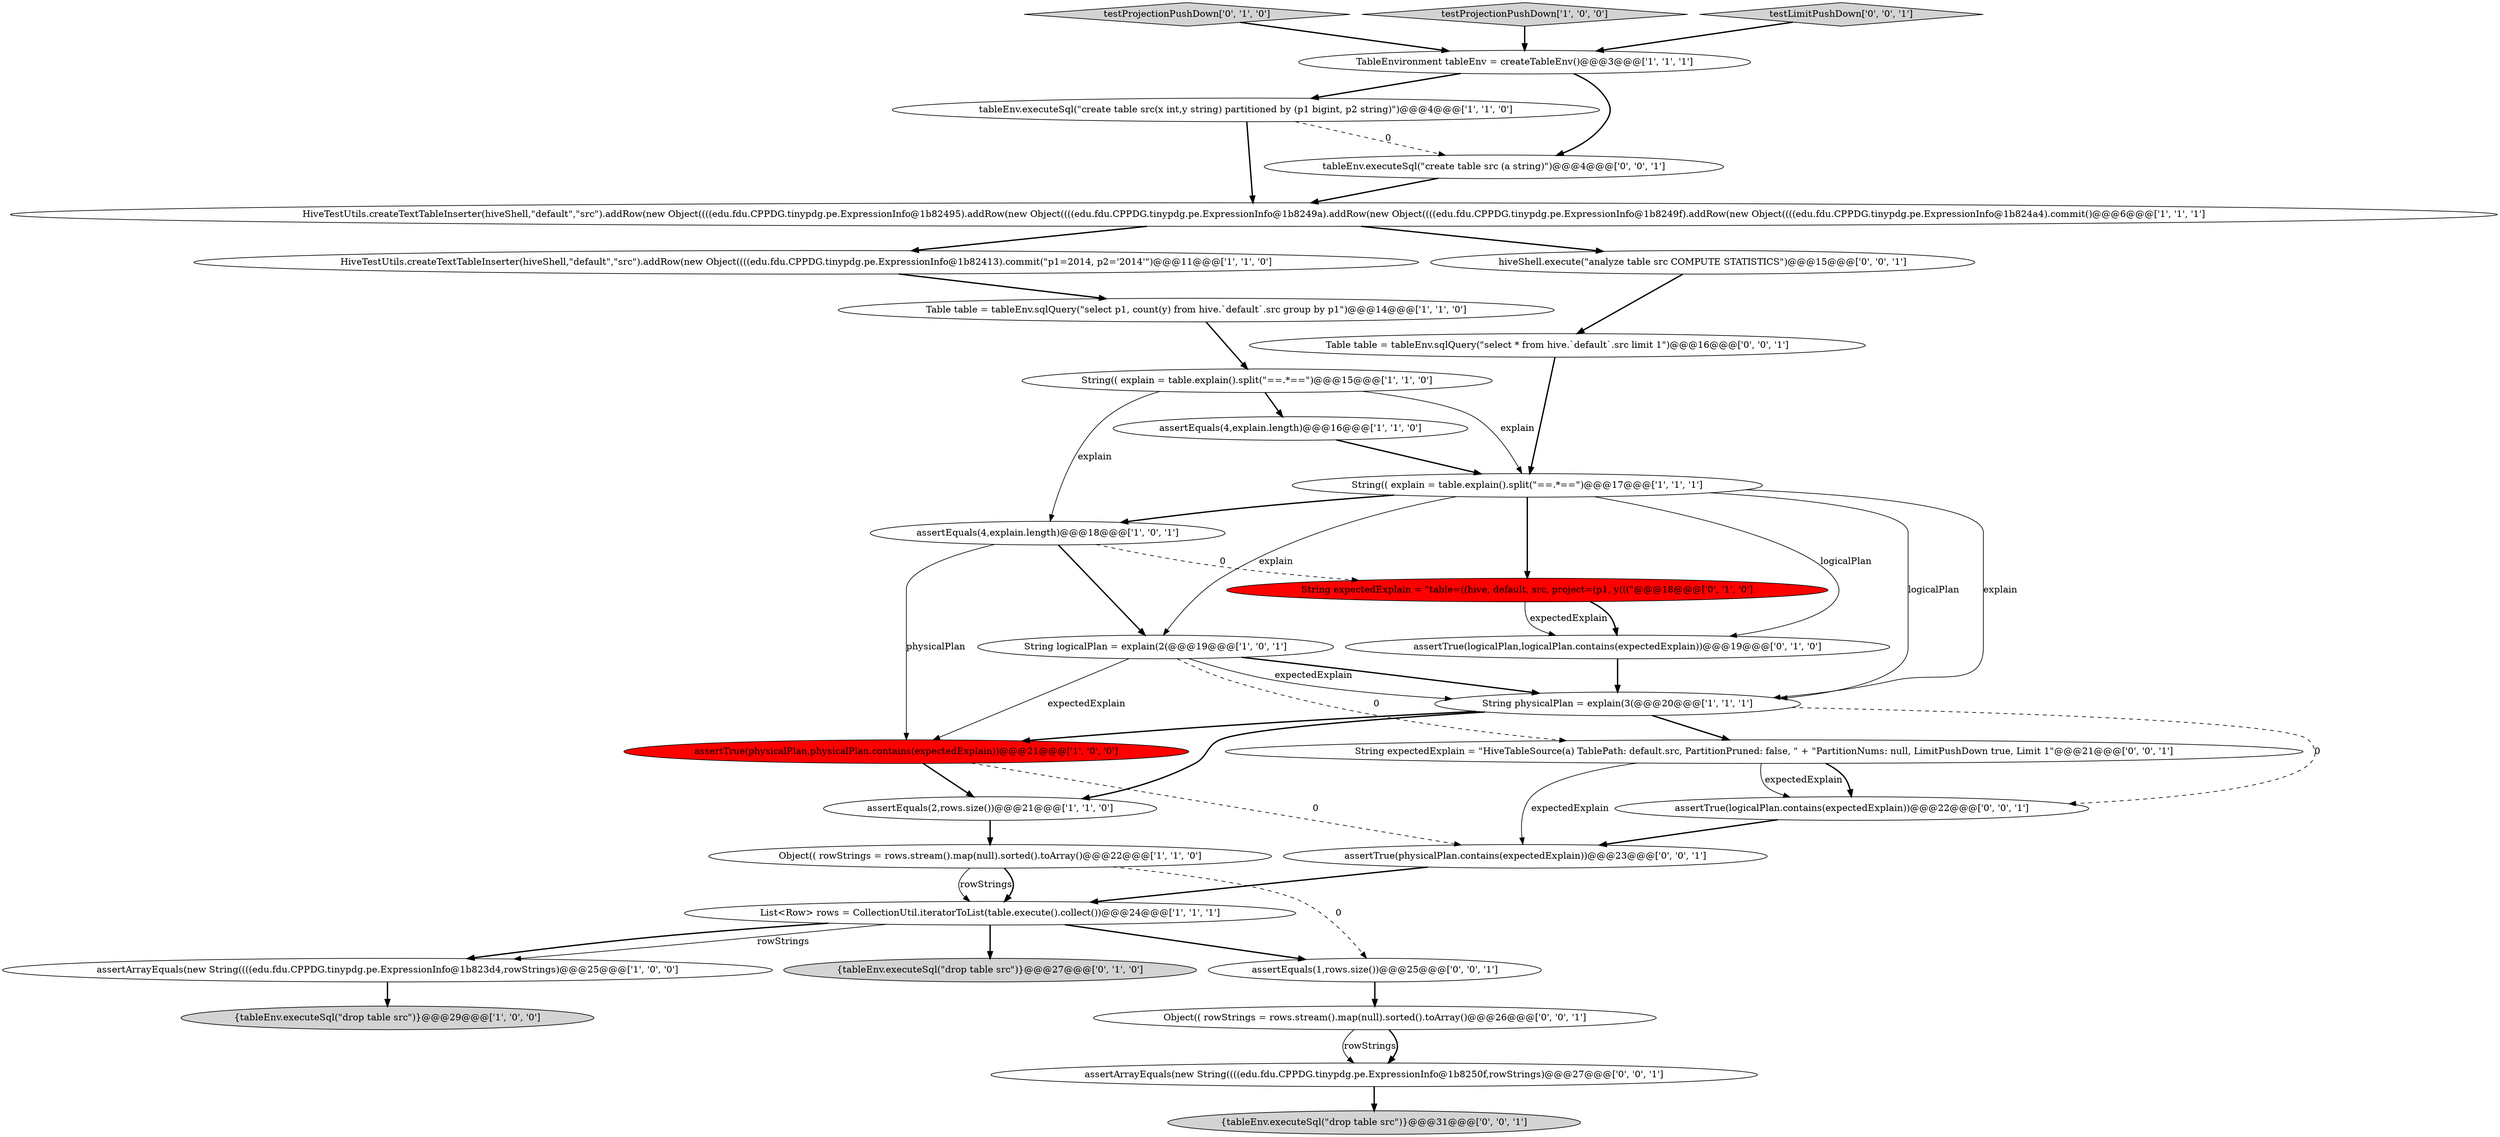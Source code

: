 digraph {
19 [style = filled, label = "{tableEnv.executeSql(\"drop table src\")}@@@27@@@['0', '1', '0']", fillcolor = lightgray, shape = ellipse image = "AAA0AAABBB2BBB"];
17 [style = filled, label = "HiveTestUtils.createTextTableInserter(hiveShell,\"default\",\"src\").addRow(new Object((((edu.fdu.CPPDG.tinypdg.pe.ExpressionInfo@1b82495).addRow(new Object((((edu.fdu.CPPDG.tinypdg.pe.ExpressionInfo@1b8249a).addRow(new Object((((edu.fdu.CPPDG.tinypdg.pe.ExpressionInfo@1b8249f).addRow(new Object((((edu.fdu.CPPDG.tinypdg.pe.ExpressionInfo@1b824a4).commit()@@@6@@@['1', '1', '1']", fillcolor = white, shape = ellipse image = "AAA0AAABBB1BBB"];
6 [style = filled, label = "tableEnv.executeSql(\"create table src(x int,y string) partitioned by (p1 bigint, p2 string)\")@@@4@@@['1', '1', '0']", fillcolor = white, shape = ellipse image = "AAA0AAABBB1BBB"];
11 [style = filled, label = "assertTrue(physicalPlan,physicalPlan.contains(expectedExplain))@@@21@@@['1', '0', '0']", fillcolor = red, shape = ellipse image = "AAA1AAABBB1BBB"];
20 [style = filled, label = "testProjectionPushDown['0', '1', '0']", fillcolor = lightgray, shape = diamond image = "AAA0AAABBB2BBB"];
4 [style = filled, label = "assertArrayEquals(new String((((edu.fdu.CPPDG.tinypdg.pe.ExpressionInfo@1b823d4,rowStrings)@@@25@@@['1', '0', '0']", fillcolor = white, shape = ellipse image = "AAA0AAABBB1BBB"];
2 [style = filled, label = "Object(( rowStrings = rows.stream().map(null).sorted().toArray()@@@22@@@['1', '1', '0']", fillcolor = white, shape = ellipse image = "AAA0AAABBB1BBB"];
22 [style = filled, label = "Table table = tableEnv.sqlQuery(\"select * from hive.`default`.src limit 1\")@@@16@@@['0', '0', '1']", fillcolor = white, shape = ellipse image = "AAA0AAABBB3BBB"];
15 [style = filled, label = "String physicalPlan = explain(3(@@@20@@@['1', '1', '1']", fillcolor = white, shape = ellipse image = "AAA0AAABBB1BBB"];
7 [style = filled, label = "{tableEnv.executeSql(\"drop table src\")}@@@29@@@['1', '0', '0']", fillcolor = lightgray, shape = ellipse image = "AAA0AAABBB1BBB"];
30 [style = filled, label = "tableEnv.executeSql(\"create table src (a string)\")@@@4@@@['0', '0', '1']", fillcolor = white, shape = ellipse image = "AAA0AAABBB3BBB"];
3 [style = filled, label = "assertEquals(2,rows.size())@@@21@@@['1', '1', '0']", fillcolor = white, shape = ellipse image = "AAA0AAABBB1BBB"];
0 [style = filled, label = "String(( explain = table.explain().split(\"==.*==\")@@@17@@@['1', '1', '1']", fillcolor = white, shape = ellipse image = "AAA0AAABBB1BBB"];
32 [style = filled, label = "assertTrue(physicalPlan.contains(expectedExplain))@@@23@@@['0', '0', '1']", fillcolor = white, shape = ellipse image = "AAA0AAABBB3BBB"];
24 [style = filled, label = "String expectedExplain = \"HiveTableSource(a) TablePath: default.src, PartitionPruned: false, \" + \"PartitionNums: null, LimitPushDown true, Limit 1\"@@@21@@@['0', '0', '1']", fillcolor = white, shape = ellipse image = "AAA0AAABBB3BBB"];
13 [style = filled, label = "assertEquals(4,explain.length)@@@16@@@['1', '1', '0']", fillcolor = white, shape = ellipse image = "AAA0AAABBB1BBB"];
26 [style = filled, label = "assertArrayEquals(new String((((edu.fdu.CPPDG.tinypdg.pe.ExpressionInfo@1b8250f,rowStrings)@@@27@@@['0', '0', '1']", fillcolor = white, shape = ellipse image = "AAA0AAABBB3BBB"];
12 [style = filled, label = "HiveTestUtils.createTextTableInserter(hiveShell,\"default\",\"src\").addRow(new Object((((edu.fdu.CPPDG.tinypdg.pe.ExpressionInfo@1b82413).commit(\"p1=2014, p2='2014'\")@@@11@@@['1', '1', '0']", fillcolor = white, shape = ellipse image = "AAA0AAABBB1BBB"];
28 [style = filled, label = "assertEquals(1,rows.size())@@@25@@@['0', '0', '1']", fillcolor = white, shape = ellipse image = "AAA0AAABBB3BBB"];
31 [style = filled, label = "hiveShell.execute(\"analyze table src COMPUTE STATISTICS\")@@@15@@@['0', '0', '1']", fillcolor = white, shape = ellipse image = "AAA0AAABBB3BBB"];
14 [style = filled, label = "String(( explain = table.explain().split(\"==.*==\")@@@15@@@['1', '1', '0']", fillcolor = white, shape = ellipse image = "AAA0AAABBB1BBB"];
18 [style = filled, label = "String expectedExplain = \"table=((hive, default, src, project=(p1, y(((\"@@@18@@@['0', '1', '0']", fillcolor = red, shape = ellipse image = "AAA1AAABBB2BBB"];
23 [style = filled, label = "assertTrue(logicalPlan.contains(expectedExplain))@@@22@@@['0', '0', '1']", fillcolor = white, shape = ellipse image = "AAA0AAABBB3BBB"];
1 [style = filled, label = "String logicalPlan = explain(2(@@@19@@@['1', '0', '1']", fillcolor = white, shape = ellipse image = "AAA0AAABBB1BBB"];
21 [style = filled, label = "assertTrue(logicalPlan,logicalPlan.contains(expectedExplain))@@@19@@@['0', '1', '0']", fillcolor = white, shape = ellipse image = "AAA0AAABBB2BBB"];
16 [style = filled, label = "List<Row> rows = CollectionUtil.iteratorToList(table.execute().collect())@@@24@@@['1', '1', '1']", fillcolor = white, shape = ellipse image = "AAA0AAABBB1BBB"];
9 [style = filled, label = "testProjectionPushDown['1', '0', '0']", fillcolor = lightgray, shape = diamond image = "AAA0AAABBB1BBB"];
8 [style = filled, label = "assertEquals(4,explain.length)@@@18@@@['1', '0', '1']", fillcolor = white, shape = ellipse image = "AAA0AAABBB1BBB"];
25 [style = filled, label = "Object(( rowStrings = rows.stream().map(null).sorted().toArray()@@@26@@@['0', '0', '1']", fillcolor = white, shape = ellipse image = "AAA0AAABBB3BBB"];
10 [style = filled, label = "TableEnvironment tableEnv = createTableEnv()@@@3@@@['1', '1', '1']", fillcolor = white, shape = ellipse image = "AAA0AAABBB1BBB"];
5 [style = filled, label = "Table table = tableEnv.sqlQuery(\"select p1, count(y) from hive.`default`.src group by p1\")@@@14@@@['1', '1', '0']", fillcolor = white, shape = ellipse image = "AAA0AAABBB1BBB"];
27 [style = filled, label = "testLimitPushDown['0', '0', '1']", fillcolor = lightgray, shape = diamond image = "AAA0AAABBB3BBB"];
29 [style = filled, label = "{tableEnv.executeSql(\"drop table src\")}@@@31@@@['0', '0', '1']", fillcolor = lightgray, shape = ellipse image = "AAA0AAABBB3BBB"];
6->17 [style = bold, label=""];
11->32 [style = dashed, label="0"];
15->23 [style = dashed, label="0"];
30->17 [style = bold, label=""];
31->22 [style = bold, label=""];
12->5 [style = bold, label=""];
24->23 [style = solid, label="expectedExplain"];
24->32 [style = solid, label="expectedExplain"];
21->15 [style = bold, label=""];
1->15 [style = bold, label=""];
17->31 [style = bold, label=""];
26->29 [style = bold, label=""];
16->4 [style = solid, label="rowStrings"];
23->32 [style = bold, label=""];
0->15 [style = solid, label="logicalPlan"];
2->16 [style = solid, label="rowStrings"];
0->1 [style = solid, label="explain"];
18->21 [style = solid, label="expectedExplain"];
5->14 [style = bold, label=""];
9->10 [style = bold, label=""];
32->16 [style = bold, label=""];
16->19 [style = bold, label=""];
15->3 [style = bold, label=""];
25->26 [style = solid, label="rowStrings"];
10->6 [style = bold, label=""];
4->7 [style = bold, label=""];
20->10 [style = bold, label=""];
8->1 [style = bold, label=""];
14->0 [style = solid, label="explain"];
0->15 [style = solid, label="explain"];
17->12 [style = bold, label=""];
22->0 [style = bold, label=""];
15->11 [style = bold, label=""];
3->2 [style = bold, label=""];
16->28 [style = bold, label=""];
11->3 [style = bold, label=""];
14->8 [style = solid, label="explain"];
1->24 [style = dashed, label="0"];
15->24 [style = bold, label=""];
27->10 [style = bold, label=""];
25->26 [style = bold, label=""];
1->11 [style = solid, label="expectedExplain"];
0->8 [style = bold, label=""];
2->28 [style = dashed, label="0"];
1->15 [style = solid, label="expectedExplain"];
28->25 [style = bold, label=""];
0->18 [style = bold, label=""];
8->18 [style = dashed, label="0"];
6->30 [style = dashed, label="0"];
14->13 [style = bold, label=""];
18->21 [style = bold, label=""];
16->4 [style = bold, label=""];
8->11 [style = solid, label="physicalPlan"];
10->30 [style = bold, label=""];
0->21 [style = solid, label="logicalPlan"];
13->0 [style = bold, label=""];
24->23 [style = bold, label=""];
2->16 [style = bold, label=""];
}
